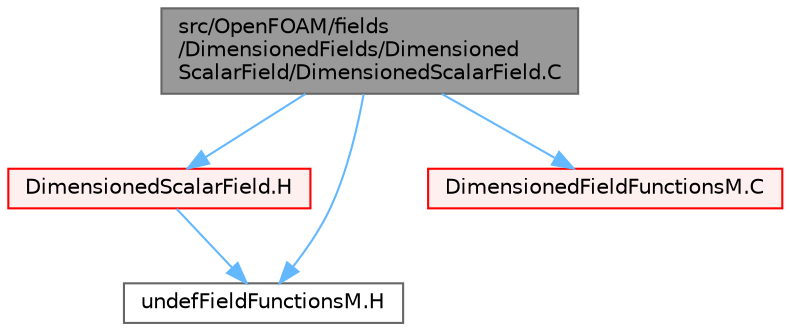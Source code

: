 digraph "src/OpenFOAM/fields/DimensionedFields/DimensionedScalarField/DimensionedScalarField.C"
{
 // LATEX_PDF_SIZE
  bgcolor="transparent";
  edge [fontname=Helvetica,fontsize=10,labelfontname=Helvetica,labelfontsize=10];
  node [fontname=Helvetica,fontsize=10,shape=box,height=0.2,width=0.4];
  Node1 [id="Node000001",label="src/OpenFOAM/fields\l/DimensionedFields/Dimensioned\lScalarField/DimensionedScalarField.C",height=0.2,width=0.4,color="gray40", fillcolor="grey60", style="filled", fontcolor="black",tooltip=" "];
  Node1 -> Node2 [id="edge1_Node000001_Node000002",color="steelblue1",style="solid",tooltip=" "];
  Node2 [id="Node000002",label="DimensionedScalarField.H",height=0.2,width=0.4,color="red", fillcolor="#FFF0F0", style="filled",URL="$DimensionedScalarField_8H.html",tooltip="Scalar specific part of the implementation of DimensionedField."];
  Node2 -> Node170 [id="edge2_Node000002_Node000170",color="steelblue1",style="solid",tooltip=" "];
  Node170 [id="Node000170",label="undefFieldFunctionsM.H",height=0.2,width=0.4,color="grey40", fillcolor="white", style="filled",URL="$undefFieldFunctionsM_8H.html",tooltip=" "];
  Node1 -> Node210 [id="edge3_Node000001_Node000210",color="steelblue1",style="solid",tooltip=" "];
  Node210 [id="Node000210",label="DimensionedFieldFunctionsM.C",height=0.2,width=0.4,color="red", fillcolor="#FFF0F0", style="filled",URL="$DimensionedFieldFunctionsM_8C.html",tooltip=" "];
  Node1 -> Node170 [id="edge4_Node000001_Node000170",color="steelblue1",style="solid",tooltip=" "];
}
